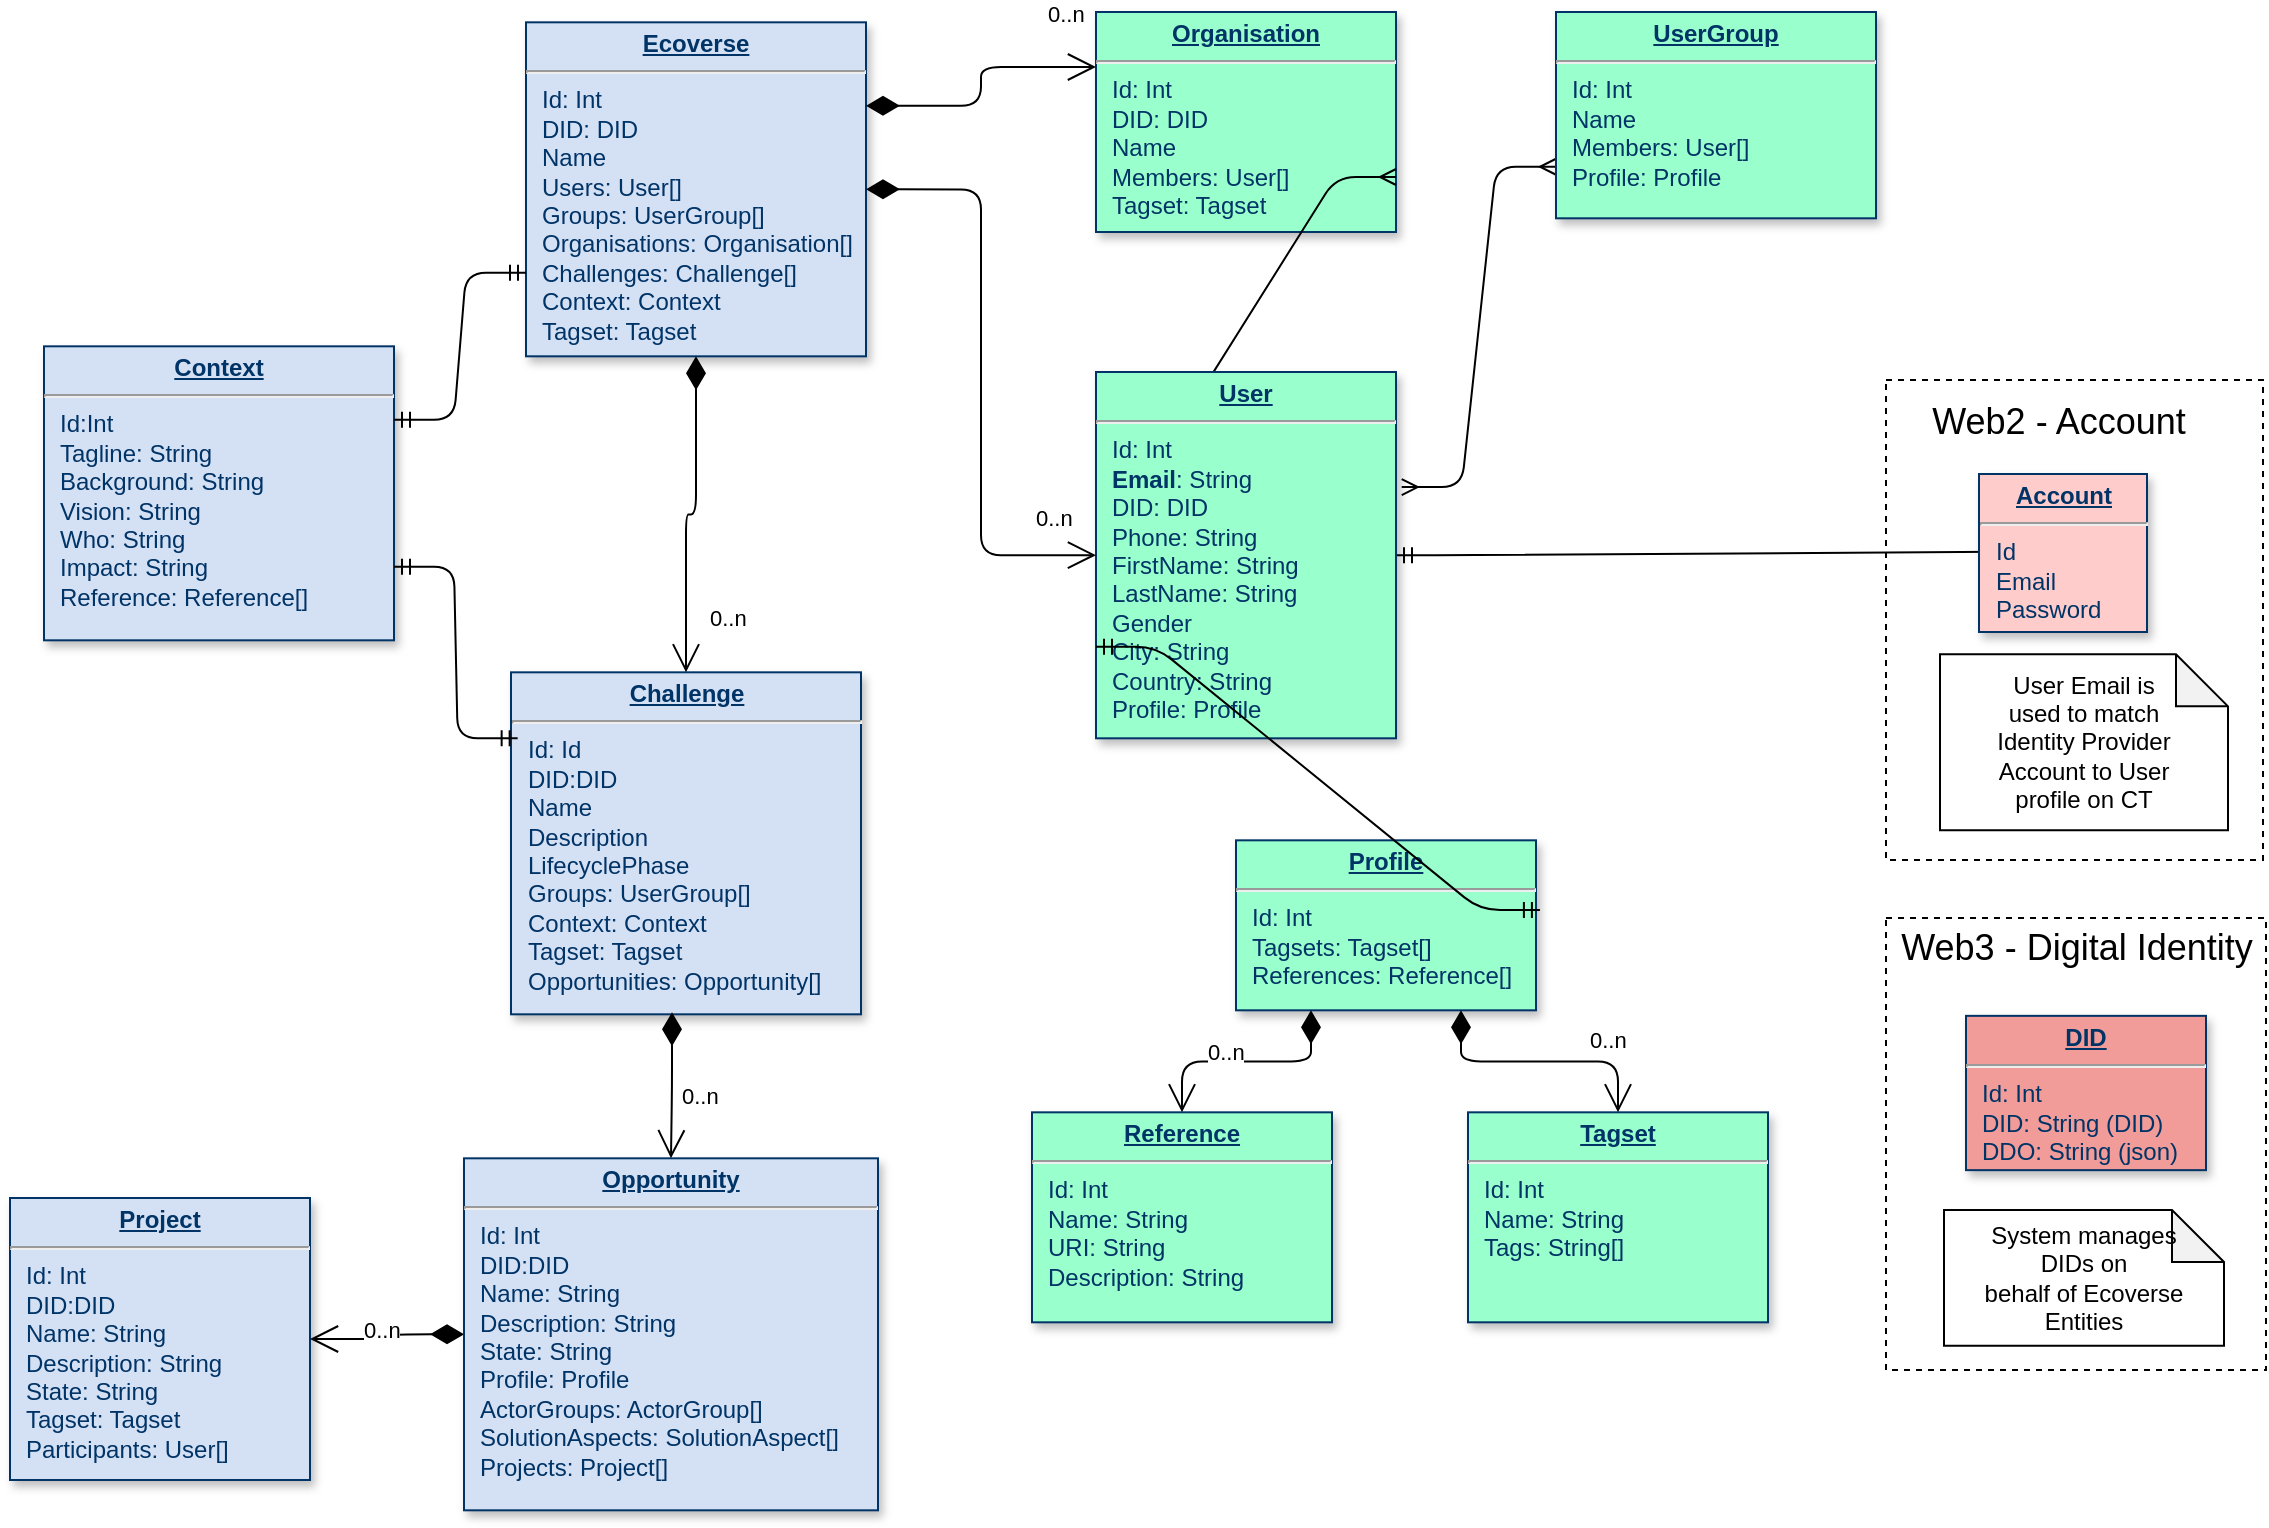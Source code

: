 <mxfile version="13.5.5" type="device"><diagram name="Page-1" id="efa7a0a1-bf9b-a30e-e6df-94a7791c09e9"><mxGraphModel dx="2062" dy="1065" grid="0" gridSize="10" guides="1" tooltips="1" connect="1" arrows="1" fold="1" page="1" pageScale="1" pageWidth="1169" pageHeight="827" background="#ffffff" math="0" shadow="0"><root><mxCell id="0"/><mxCell id="1" parent="0"/><mxCell id="52S6UJCDuXW4AV97fZFU-33" value="" style="rounded=0;whiteSpace=wrap;html=1;dashed=1;" vertex="1" parent="1"><mxGeometry x="964" y="472" width="190" height="226" as="geometry"/></mxCell><mxCell id="uUSE7LgSBabqXevBdUgd-32" value="" style="rounded=0;whiteSpace=wrap;html=1;dashed=1;" parent="1" vertex="1"><mxGeometry x="964" y="203" width="188.5" height="240" as="geometry"/></mxCell><mxCell id="29" value="&lt;p style=&quot;margin: 0px ; margin-top: 4px ; text-align: center ; text-decoration: underline&quot;&gt;&lt;strong&gt;Challenge&lt;/strong&gt;&lt;/p&gt;&lt;hr&gt;&lt;p style=&quot;margin: 0px ; margin-left: 8px&quot;&gt;Id: Id&lt;/p&gt;&lt;p style=&quot;margin: 0px ; margin-left: 8px&quot;&gt;DID:DID&lt;/p&gt;&lt;p style=&quot;margin: 0px ; margin-left: 8px&quot;&gt;Name&lt;/p&gt;&lt;p style=&quot;margin: 0px ; margin-left: 8px&quot;&gt;Description&lt;/p&gt;&lt;p style=&quot;margin: 0px ; margin-left: 8px&quot;&gt;LifecyclePhase&lt;/p&gt;&lt;p style=&quot;margin: 0px 0px 0px 8px&quot;&gt;&lt;span&gt;Groups: UserGroup[]&lt;/span&gt;&lt;br&gt;&lt;/p&gt;&lt;p style=&quot;margin: 0px 0px 0px 8px&quot;&gt;&lt;span&gt;Context: Context&lt;/span&gt;&lt;/p&gt;&lt;p style=&quot;margin: 0px 0px 0px 8px&quot;&gt;&lt;span&gt;Tagset: Tagset&lt;/span&gt;&lt;/p&gt;&lt;p style=&quot;margin: 0px 0px 0px 8px&quot;&gt;&lt;span&gt;Opportunities: Opportunity[]&lt;/span&gt;&lt;/p&gt;&lt;div&gt;&lt;span&gt;&lt;br&gt;&lt;/span&gt;&lt;/div&gt;" style="verticalAlign=top;align=left;overflow=fill;fontSize=12;fontFamily=Helvetica;html=1;strokeColor=#003366;shadow=1;fillColor=#D4E1F5;fontColor=#003366" parent="1" vertex="1"><mxGeometry x="276.5" y="349.16" width="175" height="171" as="geometry"/></mxCell><mxCell id="crgheHHrN_SQFuG_95Lk-115" value="&lt;p style=&quot;margin: 0px ; margin-top: 4px ; text-align: center ; text-decoration: underline&quot;&gt;&lt;strong&gt;Project&lt;/strong&gt;&lt;/p&gt;&lt;hr&gt;&lt;p style=&quot;margin: 0px ; margin-left: 8px&quot;&gt;Id: Int&lt;/p&gt;&lt;p style=&quot;margin: 0px ; margin-left: 8px&quot;&gt;DID:DID&lt;/p&gt;&lt;p style=&quot;margin: 0px ; margin-left: 8px&quot;&gt;Name: String&lt;/p&gt;&lt;p style=&quot;margin: 0px ; margin-left: 8px&quot;&gt;Description: String&lt;/p&gt;&lt;p style=&quot;margin: 0px ; margin-left: 8px&quot;&gt;State: String&lt;/p&gt;&lt;p style=&quot;margin: 0px ; margin-left: 8px&quot;&gt;Tagset: Tagset&lt;br&gt;&lt;/p&gt;&lt;p style=&quot;margin: 0px ; margin-left: 8px&quot;&gt;Participants: User[]&lt;/p&gt;" style="verticalAlign=top;align=left;overflow=fill;fontSize=12;fontFamily=Helvetica;html=1;strokeColor=#003366;shadow=1;fillColor=#D4E1F5;fontColor=#003366" parent="1" vertex="1"><mxGeometry x="26" y="612" width="150" height="141" as="geometry"/></mxCell><mxCell id="crgheHHrN_SQFuG_95Lk-131" value="&lt;p style=&quot;margin: 0px ; margin-top: 4px ; text-align: center ; text-decoration: underline&quot;&gt;&lt;strong&gt;Ecoverse&lt;/strong&gt;&lt;/p&gt;&lt;hr&gt;&lt;p style=&quot;margin: 0px ; margin-left: 8px&quot;&gt;Id: Int&lt;/p&gt;&lt;p style=&quot;margin: 0px ; margin-left: 8px&quot;&gt;DID: DID&lt;/p&gt;&lt;p style=&quot;margin: 0px ; margin-left: 8px&quot;&gt;Name&lt;/p&gt;&lt;p style=&quot;margin: 0px ; margin-left: 8px&quot;&gt;Users: User[]&lt;/p&gt;&lt;p style=&quot;margin: 0px ; margin-left: 8px&quot;&gt;Groups: UserGroup[]&lt;/p&gt;&lt;p style=&quot;margin: 0px ; margin-left: 8px&quot;&gt;Organisations: Organisation[]&lt;/p&gt;&lt;p style=&quot;margin: 0px ; margin-left: 8px&quot;&gt;Challenges: Challenge[]&lt;/p&gt;&lt;p style=&quot;margin: 0px ; margin-left: 8px&quot;&gt;Context: Context&lt;/p&gt;&lt;p style=&quot;margin: 0px ; margin-left: 8px&quot;&gt;Tagset: Tagset&lt;/p&gt;" style="verticalAlign=top;align=left;overflow=fill;fontSize=12;fontFamily=Helvetica;html=1;strokeColor=#003366;shadow=1;fillColor=#D4E1F5;fontColor=#003366" parent="1" vertex="1"><mxGeometry x="284" y="24.16" width="170" height="167" as="geometry"/></mxCell><mxCell id="g109RXZzPeZsBb1zn4cU-121" value="&lt;p style=&quot;margin: 0px ; margin-top: 4px ; text-align: center ; text-decoration: underline&quot;&gt;&lt;strong&gt;DID&lt;/strong&gt;&lt;/p&gt;&lt;hr&gt;&lt;p style=&quot;margin: 0px ; margin-left: 8px&quot;&gt;Id: Int&lt;/p&gt;&lt;p style=&quot;margin: 0px ; margin-left: 8px&quot;&gt;DID: String (DID)&lt;/p&gt;&lt;p style=&quot;margin: 0px ; margin-left: 8px&quot;&gt;DDO: String (json)&lt;/p&gt;&lt;p style=&quot;margin: 0px ; margin-left: 8px&quot;&gt;&lt;br&gt;&lt;/p&gt;" style="verticalAlign=top;align=left;overflow=fill;fontSize=12;fontFamily=Helvetica;html=1;strokeColor=#003366;shadow=1;fillColor=#F19C99;fontColor=#003366" parent="1" vertex="1"><mxGeometry x="1004" y="520.92" width="120" height="77.16" as="geometry"/></mxCell><mxCell id="g109RXZzPeZsBb1zn4cU-132" value="" style="edgeStyle=entityRelationEdgeStyle;fontSize=12;html=1;endArrow=ERmandOne;startArrow=ERmandOne;entryX=-0.012;entryY=0.578;entryDx=0;entryDy=0;exitX=1;exitY=0.5;exitDx=0;exitDy=0;entryPerimeter=0;" parent="1" source="22" edge="1"><mxGeometry width="100" height="100" relative="1" as="geometry"><mxPoint x="679" y="99" as="sourcePoint"/><mxPoint x="1088.492" y="288.662" as="targetPoint"/></mxGeometry></mxCell><mxCell id="g109RXZzPeZsBb1zn4cU-135" value="" style="edgeStyle=entityRelationEdgeStyle;fontSize=12;html=1;endArrow=ERmany;startArrow=ERmany;entryX=0;entryY=0.75;entryDx=0;entryDy=0;exitX=1.019;exitY=0.314;exitDx=0;exitDy=0;exitPerimeter=0;" parent="1" source="22" target="g109RXZzPeZsBb1zn4cU-131" edge="1"><mxGeometry width="100" height="100" relative="1" as="geometry"><mxPoint x="579" y="79" as="sourcePoint"/><mxPoint x="869" y="-141" as="targetPoint"/></mxGeometry></mxCell><mxCell id="g109RXZzPeZsBb1zn4cU-142" value="&lt;p style=&quot;margin: 0px ; margin-top: 4px ; text-align: center ; text-decoration: underline&quot;&gt;&lt;b&gt;Account&lt;/b&gt;&lt;/p&gt;&lt;hr&gt;&lt;p style=&quot;margin: 0px ; margin-left: 8px&quot;&gt;Id&lt;/p&gt;&lt;p style=&quot;margin: 0px ; margin-left: 8px&quot;&gt;Email&lt;/p&gt;&lt;p style=&quot;margin: 0px ; margin-left: 8px&quot;&gt;Password&lt;/p&gt;" style="verticalAlign=top;align=left;overflow=fill;fontSize=12;fontFamily=Helvetica;html=1;strokeColor=#003366;shadow=1;fillColor=#FFCCCC;fontColor=#003366" parent="1" vertex="1"><mxGeometry x="1010.5" y="250" width="84" height="79" as="geometry"/></mxCell><mxCell id="g109RXZzPeZsBb1zn4cU-143" value="&lt;p style=&quot;margin: 0px ; margin-top: 4px ; text-align: center ; text-decoration: underline&quot;&gt;&lt;b&gt;Organisation&lt;/b&gt;&lt;/p&gt;&lt;hr&gt;&lt;p style=&quot;margin: 0px ; margin-left: 8px&quot;&gt;Id: Int&lt;/p&gt;&lt;p style=&quot;margin: 0px ; margin-left: 8px&quot;&gt;DID: DID&lt;/p&gt;&lt;p style=&quot;margin: 0px ; margin-left: 8px&quot;&gt;Name&lt;/p&gt;&lt;p style=&quot;margin: 0px ; margin-left: 8px&quot;&gt;&lt;span&gt;Members: User[]&lt;/span&gt;&lt;br&gt;&lt;/p&gt;&lt;p style=&quot;margin: 0px ; margin-left: 8px&quot;&gt;Tagset: Tagset&lt;br&gt;&lt;/p&gt;" style="verticalAlign=top;align=left;overflow=fill;fontSize=12;fontFamily=Helvetica;html=1;strokeColor=#003366;shadow=1;fillColor=#99FFCC;fontColor=#003366" parent="1" vertex="1"><mxGeometry x="569" y="19" width="150" height="110" as="geometry"/></mxCell><mxCell id="g109RXZzPeZsBb1zn4cU-144" value="0..n" style="endArrow=open;html=1;endSize=12;startArrow=diamondThin;startSize=14;startFill=1;edgeStyle=orthogonalEdgeStyle;align=left;verticalAlign=bottom;strokeWidth=1;entryX=0;entryY=0.25;entryDx=0;entryDy=0;exitX=1;exitY=0.25;exitDx=0;exitDy=0;" parent="1" source="crgheHHrN_SQFuG_95Lk-131" target="g109RXZzPeZsBb1zn4cU-143" edge="1"><mxGeometry x="0.613" y="18" relative="1" as="geometry"><mxPoint x="459" y="124.0" as="sourcePoint"/><mxPoint x="609" y="196.5" as="targetPoint"/><mxPoint y="1" as="offset"/></mxGeometry></mxCell><mxCell id="g109RXZzPeZsBb1zn4cU-145" value="" style="edgeStyle=entityRelationEdgeStyle;fontSize=12;html=1;endArrow=ERmany;startArrow=ERmany;exitX=1;exitY=0.75;exitDx=0;exitDy=0;entryX=0;entryY=0.25;entryDx=0;entryDy=0;" parent="1" source="g109RXZzPeZsBb1zn4cU-143" target="22" edge="1"><mxGeometry width="100" height="100" relative="1" as="geometry"><mxPoint x="539" y="79" as="sourcePoint"/><mxPoint x="879" y="279" as="targetPoint"/></mxGeometry></mxCell><mxCell id="g109RXZzPeZsBb1zn4cU-146" value="&lt;p style=&quot;margin: 0px ; margin-top: 4px ; text-align: center ; text-decoration: underline&quot;&gt;&lt;strong&gt;Context&lt;/strong&gt;&lt;/p&gt;&lt;hr&gt;&lt;p style=&quot;margin: 0px ; margin-left: 8px&quot;&gt;Id:Int&lt;/p&gt;&lt;p style=&quot;margin: 0px ; margin-left: 8px&quot;&gt;&lt;span&gt;Tagline: String&lt;/span&gt;&lt;br&gt;&lt;/p&gt;&lt;p style=&quot;margin: 0px ; margin-left: 8px&quot;&gt;&lt;span&gt;Background: String&lt;/span&gt;&lt;/p&gt;&lt;p style=&quot;margin: 0px ; margin-left: 8px&quot;&gt;&lt;span&gt;Vision: String&lt;/span&gt;&lt;/p&gt;&lt;p style=&quot;margin: 0px ; margin-left: 8px&quot;&gt;&lt;span&gt;Who: String&lt;/span&gt;&lt;/p&gt;&lt;p style=&quot;margin: 0px ; margin-left: 8px&quot;&gt;&lt;span&gt;Impact: String&lt;/span&gt;&lt;/p&gt;&lt;p style=&quot;margin: 0px ; margin-left: 8px&quot;&gt;Reference: Reference[]&lt;/p&gt;&lt;div&gt;&lt;span&gt;&lt;br&gt;&lt;/span&gt;&lt;/div&gt;" style="verticalAlign=top;align=left;overflow=fill;fontSize=12;fontFamily=Helvetica;html=1;strokeColor=#003366;shadow=1;fillColor=#D4E1F5;fontColor=#003366" parent="1" vertex="1"><mxGeometry x="43" y="186.16" width="175" height="147" as="geometry"/></mxCell><mxCell id="g109RXZzPeZsBb1zn4cU-147" value="" style="edgeStyle=entityRelationEdgeStyle;fontSize=12;html=1;endArrow=ERmandOne;startArrow=ERmandOne;exitX=1;exitY=0.25;exitDx=0;exitDy=0;entryX=0;entryY=0.75;entryDx=0;entryDy=0;" parent="1" source="g109RXZzPeZsBb1zn4cU-146" target="crgheHHrN_SQFuG_95Lk-131" edge="1"><mxGeometry width="100" height="100" relative="1" as="geometry"><mxPoint x="339" y="229.0" as="sourcePoint"/><mxPoint x="439" y="129.0" as="targetPoint"/></mxGeometry></mxCell><mxCell id="g109RXZzPeZsBb1zn4cU-148" value="" style="edgeStyle=entityRelationEdgeStyle;fontSize=12;html=1;endArrow=ERmandOne;startArrow=ERmandOne;exitX=1;exitY=0.75;exitDx=0;exitDy=0;entryX=0.019;entryY=0.193;entryDx=0;entryDy=0;entryPerimeter=0;" parent="1" source="g109RXZzPeZsBb1zn4cU-146" target="29" edge="1"><mxGeometry width="100" height="100" relative="1" as="geometry"><mxPoint x="179" y="236.5" as="sourcePoint"/><mxPoint x="289" y="124.0" as="targetPoint"/></mxGeometry></mxCell><mxCell id="22" value="&lt;p style=&quot;margin: 0px ; margin-top: 4px ; text-align: center ; text-decoration: underline&quot;&gt;&lt;b&gt;User&lt;/b&gt;&lt;/p&gt;&lt;hr&gt;&lt;p style=&quot;margin: 0px ; margin-left: 8px&quot;&gt;Id: Int&lt;/p&gt;&lt;p style=&quot;margin: 0px 0px 0px 8px&quot;&gt;&lt;b&gt;Email&lt;/b&gt;: String&lt;/p&gt;&lt;p style=&quot;margin: 0px ; margin-left: 8px&quot;&gt;DID: DID&lt;/p&gt;&lt;p style=&quot;margin: 0px ; margin-left: 8px&quot;&gt;Phone: String&lt;/p&gt;&lt;p style=&quot;margin: 0px ; margin-left: 8px&quot;&gt;FirstName: String&lt;/p&gt;&lt;p style=&quot;margin: 0px ; margin-left: 8px&quot;&gt;LastName: String&lt;/p&gt;&lt;p style=&quot;margin: 0px ; margin-left: 8px&quot;&gt;Gender&lt;/p&gt;&lt;p style=&quot;margin: 0px ; margin-left: 8px&quot;&gt;City: String&lt;/p&gt;&lt;p style=&quot;margin: 0px ; margin-left: 8px&quot;&gt;Country: String&lt;/p&gt;&lt;p style=&quot;margin: 0px ; margin-left: 8px&quot;&gt;&lt;span&gt;Profile: Profile&lt;/span&gt;&lt;br&gt;&lt;/p&gt;" style="verticalAlign=top;align=left;overflow=fill;fontSize=12;fontFamily=Helvetica;html=1;strokeColor=#003366;shadow=1;fillColor=#99FFCC;fontColor=#003366" parent="1" vertex="1"><mxGeometry x="569" y="199.0" width="150" height="183.16" as="geometry"/></mxCell><mxCell id="g109RXZzPeZsBb1zn4cU-150" value="0..n" style="endArrow=open;html=1;endSize=12;startArrow=diamondThin;startSize=14;startFill=1;edgeStyle=orthogonalEdgeStyle;align=left;verticalAlign=bottom;strokeWidth=1;exitX=1;exitY=0.5;exitDx=0;exitDy=0;entryX=0;entryY=0.5;entryDx=0;entryDy=0;" parent="1" source="crgheHHrN_SQFuG_95Lk-131" target="22" edge="1"><mxGeometry x="0.782" y="10" relative="1" as="geometry"><mxPoint x="449" y="114" as="sourcePoint"/><mxPoint x="849" y="284" as="targetPoint"/><mxPoint as="offset"/></mxGeometry></mxCell><mxCell id="g109RXZzPeZsBb1zn4cU-131" value="&lt;p style=&quot;margin: 0px ; margin-top: 4px ; text-align: center ; text-decoration: underline&quot;&gt;&lt;b&gt;UserGroup&lt;/b&gt;&lt;/p&gt;&lt;hr&gt;&lt;p style=&quot;margin: 0px ; margin-left: 8px&quot;&gt;Id: Int&lt;/p&gt;&lt;p style=&quot;margin: 0px ; margin-left: 8px&quot;&gt;Name&lt;/p&gt;&lt;p style=&quot;margin: 0px ; margin-left: 8px&quot;&gt;Members: User[]&lt;/p&gt;&lt;p style=&quot;margin: 0px ; margin-left: 8px&quot;&gt;Profile: Profile&lt;br&gt;&lt;/p&gt;" style="verticalAlign=top;align=left;overflow=fill;fontSize=12;fontFamily=Helvetica;html=1;strokeColor=#003366;shadow=1;fillColor=#99FFCC;fontColor=#003366" parent="1" vertex="1"><mxGeometry x="799" y="19" width="160" height="103.16" as="geometry"/></mxCell><mxCell id="g109RXZzPeZsBb1zn4cU-152" value="0..n" style="endArrow=open;html=1;endSize=12;startArrow=diamondThin;startSize=14;startFill=1;edgeStyle=orthogonalEdgeStyle;align=left;verticalAlign=bottom;strokeWidth=1;exitX=0.5;exitY=1;exitDx=0;exitDy=0;entryX=0.5;entryY=0;entryDx=0;entryDy=0;" parent="1" source="crgheHHrN_SQFuG_95Lk-131" target="29" edge="1"><mxGeometry x="0.782" y="10" relative="1" as="geometry"><mxPoint x="389" y="219.0" as="sourcePoint"/><mxPoint x="509" y="374" as="targetPoint"/><mxPoint as="offset"/></mxGeometry></mxCell><mxCell id="g109RXZzPeZsBb1zn4cU-153" value="0..n" style="endArrow=open;html=1;endSize=12;startArrow=diamondThin;startSize=14;startFill=1;edgeStyle=orthogonalEdgeStyle;align=left;verticalAlign=bottom;strokeWidth=1;exitX=0;exitY=0.5;exitDx=0;exitDy=0;" parent="1" source="52S6UJCDuXW4AV97fZFU-31" target="crgheHHrN_SQFuG_95Lk-115" edge="1"><mxGeometry x="0.368" y="3" relative="1" as="geometry"><mxPoint x="374" y="189.0" as="sourcePoint"/><mxPoint x="374" y="399" as="targetPoint"/><mxPoint y="1" as="offset"/></mxGeometry></mxCell><mxCell id="uUSE7LgSBabqXevBdUgd-38" value="&lt;p style=&quot;margin: 0px ; margin-top: 4px ; text-align: center ; text-decoration: underline&quot;&gt;&lt;b&gt;Tagset&lt;/b&gt;&lt;/p&gt;&lt;hr&gt;&lt;p style=&quot;margin: 0px ; margin-left: 8px&quot;&gt;Id: Int&lt;/p&gt;&lt;p style=&quot;margin: 0px ; margin-left: 8px&quot;&gt;Name: String&lt;/p&gt;&lt;p style=&quot;margin: 0px ; margin-left: 8px&quot;&gt;Tags: String[]&lt;/p&gt;&lt;p style=&quot;margin: 0px ; margin-left: 8px&quot;&gt;&lt;br&gt;&lt;/p&gt;" style="verticalAlign=top;align=left;overflow=fill;fontSize=12;fontFamily=Helvetica;html=1;strokeColor=#003366;shadow=1;fillColor=#99FFCC;fontColor=#003366" parent="1" vertex="1"><mxGeometry x="755" y="569.16" width="150" height="105" as="geometry"/></mxCell><mxCell id="52S6UJCDuXW4AV97fZFU-29" value="User Email is &lt;br&gt;used&amp;nbsp;to match &lt;br&gt;Identity Provider &lt;br&gt;Account to User &lt;br&gt;profile on CT" style="shape=note;whiteSpace=wrap;html=1;backgroundOutline=1;darkOpacity=0.05;size=26;" vertex="1" parent="1"><mxGeometry x="991" y="340.16" width="144" height="88" as="geometry"/></mxCell><mxCell id="52S6UJCDuXW4AV97fZFU-30" value="&lt;p style=&quot;margin: 0px ; margin-top: 4px ; text-align: center ; text-decoration: underline&quot;&gt;&lt;b&gt;Profile&lt;/b&gt;&lt;/p&gt;&lt;hr&gt;&lt;p style=&quot;margin: 0px ; margin-left: 8px&quot;&gt;Id: Int&lt;/p&gt;&lt;p style=&quot;margin: 0px ; margin-left: 8px&quot;&gt;Tagsets: Tagset[]&lt;/p&gt;&lt;p style=&quot;margin: 0px ; margin-left: 8px&quot;&gt;References: Reference[]&lt;/p&gt;&lt;p style=&quot;margin: 0px ; margin-left: 8px&quot;&gt;&lt;br&gt;&lt;/p&gt;" style="verticalAlign=top;align=left;overflow=fill;fontSize=12;fontFamily=Helvetica;html=1;strokeColor=#003366;shadow=1;fillColor=#99FFCC;fontColor=#003366" vertex="1" parent="1"><mxGeometry x="639" y="433.16" width="150" height="85" as="geometry"/></mxCell><mxCell id="52S6UJCDuXW4AV97fZFU-31" value="&lt;p style=&quot;margin: 0px ; margin-top: 4px ; text-align: center ; text-decoration: underline&quot;&gt;&lt;strong&gt;Opportunity&lt;/strong&gt;&lt;/p&gt;&lt;hr&gt;&lt;p style=&quot;margin: 0px ; margin-left: 8px&quot;&gt;Id: Int&lt;/p&gt;&lt;p style=&quot;margin: 0px ; margin-left: 8px&quot;&gt;DID:DID&lt;/p&gt;&lt;p style=&quot;margin: 0px ; margin-left: 8px&quot;&gt;Name: String&lt;/p&gt;&lt;p style=&quot;margin: 0px ; margin-left: 8px&quot;&gt;Description: String&lt;/p&gt;&lt;p style=&quot;margin: 0px ; margin-left: 8px&quot;&gt;State: String&lt;/p&gt;&lt;p style=&quot;margin: 0px ; margin-left: 8px&quot;&gt;Profile: Profile&lt;/p&gt;&lt;p style=&quot;margin: 0px ; margin-left: 8px&quot;&gt;ActorGroups: ActorGroup[]&lt;/p&gt;&lt;p style=&quot;margin: 0px ; margin-left: 8px&quot;&gt;SolutionAspects: SolutionAspect[]&lt;/p&gt;&lt;p style=&quot;margin: 0px ; margin-left: 8px&quot;&gt;&lt;span&gt;Projects: Project[]&lt;/span&gt;&lt;/p&gt;" style="verticalAlign=top;align=left;overflow=fill;fontSize=12;fontFamily=Helvetica;html=1;strokeColor=#003366;shadow=1;fillColor=#D4E1F5;fontColor=#003366" vertex="1" parent="1"><mxGeometry x="253" y="592.16" width="207" height="176" as="geometry"/></mxCell><mxCell id="52S6UJCDuXW4AV97fZFU-32" value="0..n" style="endArrow=open;html=1;endSize=12;startArrow=diamondThin;startSize=14;startFill=1;edgeStyle=orthogonalEdgeStyle;align=left;verticalAlign=bottom;strokeWidth=1;exitX=0.46;exitY=0.994;exitDx=0;exitDy=0;entryX=0.5;entryY=0;entryDx=0;entryDy=0;exitPerimeter=0;" edge="1" parent="1" source="29" target="52S6UJCDuXW4AV97fZFU-31"><mxGeometry x="0.368" y="3" relative="1" as="geometry"><mxPoint x="252.95" y="714.147" as="sourcePoint"/><mxPoint x="727" y="755.16" as="targetPoint"/><mxPoint y="1" as="offset"/></mxGeometry></mxCell><mxCell id="52S6UJCDuXW4AV97fZFU-35" value="&lt;font style=&quot;font-size: 18px&quot;&gt;Web2 - Account&lt;/font&gt;" style="text;html=1;strokeColor=none;fillColor=none;align=center;verticalAlign=middle;whiteSpace=wrap;rounded=0;" vertex="1" parent="1"><mxGeometry x="957" y="213.84" width="187" height="20" as="geometry"/></mxCell><mxCell id="52S6UJCDuXW4AV97fZFU-36" value="&lt;font style=&quot;font-size: 18px&quot;&gt;Web3 - Digital Identity&lt;/font&gt;" style="text;html=1;strokeColor=none;fillColor=none;align=center;verticalAlign=middle;whiteSpace=wrap;rounded=0;" vertex="1" parent="1"><mxGeometry x="965.5" y="476.84" width="187" height="20" as="geometry"/></mxCell><mxCell id="52S6UJCDuXW4AV97fZFU-37" value="System manages &lt;br&gt;DIDs on &lt;br&gt;behalf&amp;nbsp;of Ecoverse Entities" style="shape=note;whiteSpace=wrap;html=1;backgroundOutline=1;darkOpacity=0.05;size=26;" vertex="1" parent="1"><mxGeometry x="993" y="618" width="140" height="67.84" as="geometry"/></mxCell><mxCell id="52S6UJCDuXW4AV97fZFU-38" value="&lt;p style=&quot;margin: 0px ; margin-top: 4px ; text-align: center ; text-decoration: underline&quot;&gt;&lt;b&gt;Reference&lt;/b&gt;&lt;/p&gt;&lt;hr&gt;&lt;p style=&quot;margin: 0px ; margin-left: 8px&quot;&gt;Id: Int&lt;/p&gt;&lt;p style=&quot;margin: 0px ; margin-left: 8px&quot;&gt;Name: String&lt;/p&gt;&lt;p style=&quot;margin: 0px ; margin-left: 8px&quot;&gt;URI: String&lt;/p&gt;&lt;p style=&quot;margin: 0px ; margin-left: 8px&quot;&gt;Description: String&lt;/p&gt;&lt;p style=&quot;margin: 0px ; margin-left: 8px&quot;&gt;&lt;br&gt;&lt;/p&gt;" style="verticalAlign=top;align=left;overflow=fill;fontSize=12;fontFamily=Helvetica;html=1;strokeColor=#003366;shadow=1;fillColor=#99FFCC;fontColor=#003366" vertex="1" parent="1"><mxGeometry x="537" y="569.16" width="150" height="105" as="geometry"/></mxCell><mxCell id="52S6UJCDuXW4AV97fZFU-39" value="0..n" style="endArrow=open;html=1;endSize=12;startArrow=diamondThin;startSize=14;startFill=1;edgeStyle=orthogonalEdgeStyle;align=left;verticalAlign=bottom;strokeWidth=1;exitX=0.25;exitY=1;exitDx=0;exitDy=0;entryX=0.5;entryY=0;entryDx=0;entryDy=0;" edge="1" parent="1" source="52S6UJCDuXW4AV97fZFU-30" target="52S6UJCDuXW4AV97fZFU-38"><mxGeometry x="0.368" y="3" relative="1" as="geometry"><mxPoint x="367" y="529.134" as="sourcePoint"/><mxPoint x="366.5" y="602.16" as="targetPoint"/><mxPoint y="1" as="offset"/></mxGeometry></mxCell><mxCell id="52S6UJCDuXW4AV97fZFU-40" value="0..n" style="endArrow=open;html=1;endSize=12;startArrow=diamondThin;startSize=14;startFill=1;edgeStyle=orthogonalEdgeStyle;align=left;verticalAlign=bottom;strokeWidth=1;entryX=0.5;entryY=0;entryDx=0;entryDy=0;exitX=0.75;exitY=1;exitDx=0;exitDy=0;" edge="1" parent="1" source="52S6UJCDuXW4AV97fZFU-30" target="uUSE7LgSBabqXevBdUgd-38"><mxGeometry x="0.368" y="3" relative="1" as="geometry"><mxPoint x="719" y="519.16" as="sourcePoint"/><mxPoint x="619" y="597.16" as="targetPoint"/><mxPoint y="1" as="offset"/></mxGeometry></mxCell><mxCell id="52S6UJCDuXW4AV97fZFU-41" style="edgeStyle=orthogonalEdgeStyle;rounded=0;orthogonalLoop=1;jettySize=auto;html=1;exitX=0.5;exitY=1;exitDx=0;exitDy=0;" edge="1" parent="1"><mxGeometry relative="1" as="geometry"><mxPoint x="1138" y="691" as="sourcePoint"/><mxPoint x="1138" y="691" as="targetPoint"/></mxGeometry></mxCell><mxCell id="52S6UJCDuXW4AV97fZFU-42" value="" style="edgeStyle=entityRelationEdgeStyle;fontSize=12;html=1;endArrow=ERmandOne;startArrow=ERmandOne;entryX=0;entryY=0.75;entryDx=0;entryDy=0;exitX=1.013;exitY=0.41;exitDx=0;exitDy=0;exitPerimeter=0;" edge="1" parent="1" source="52S6UJCDuXW4AV97fZFU-30" target="22"><mxGeometry width="100" height="100" relative="1" as="geometry"><mxPoint x="535" y="436" as="sourcePoint"/><mxPoint x="289.825" y="392.163" as="targetPoint"/></mxGeometry></mxCell></root></mxGraphModel></diagram></mxfile>
